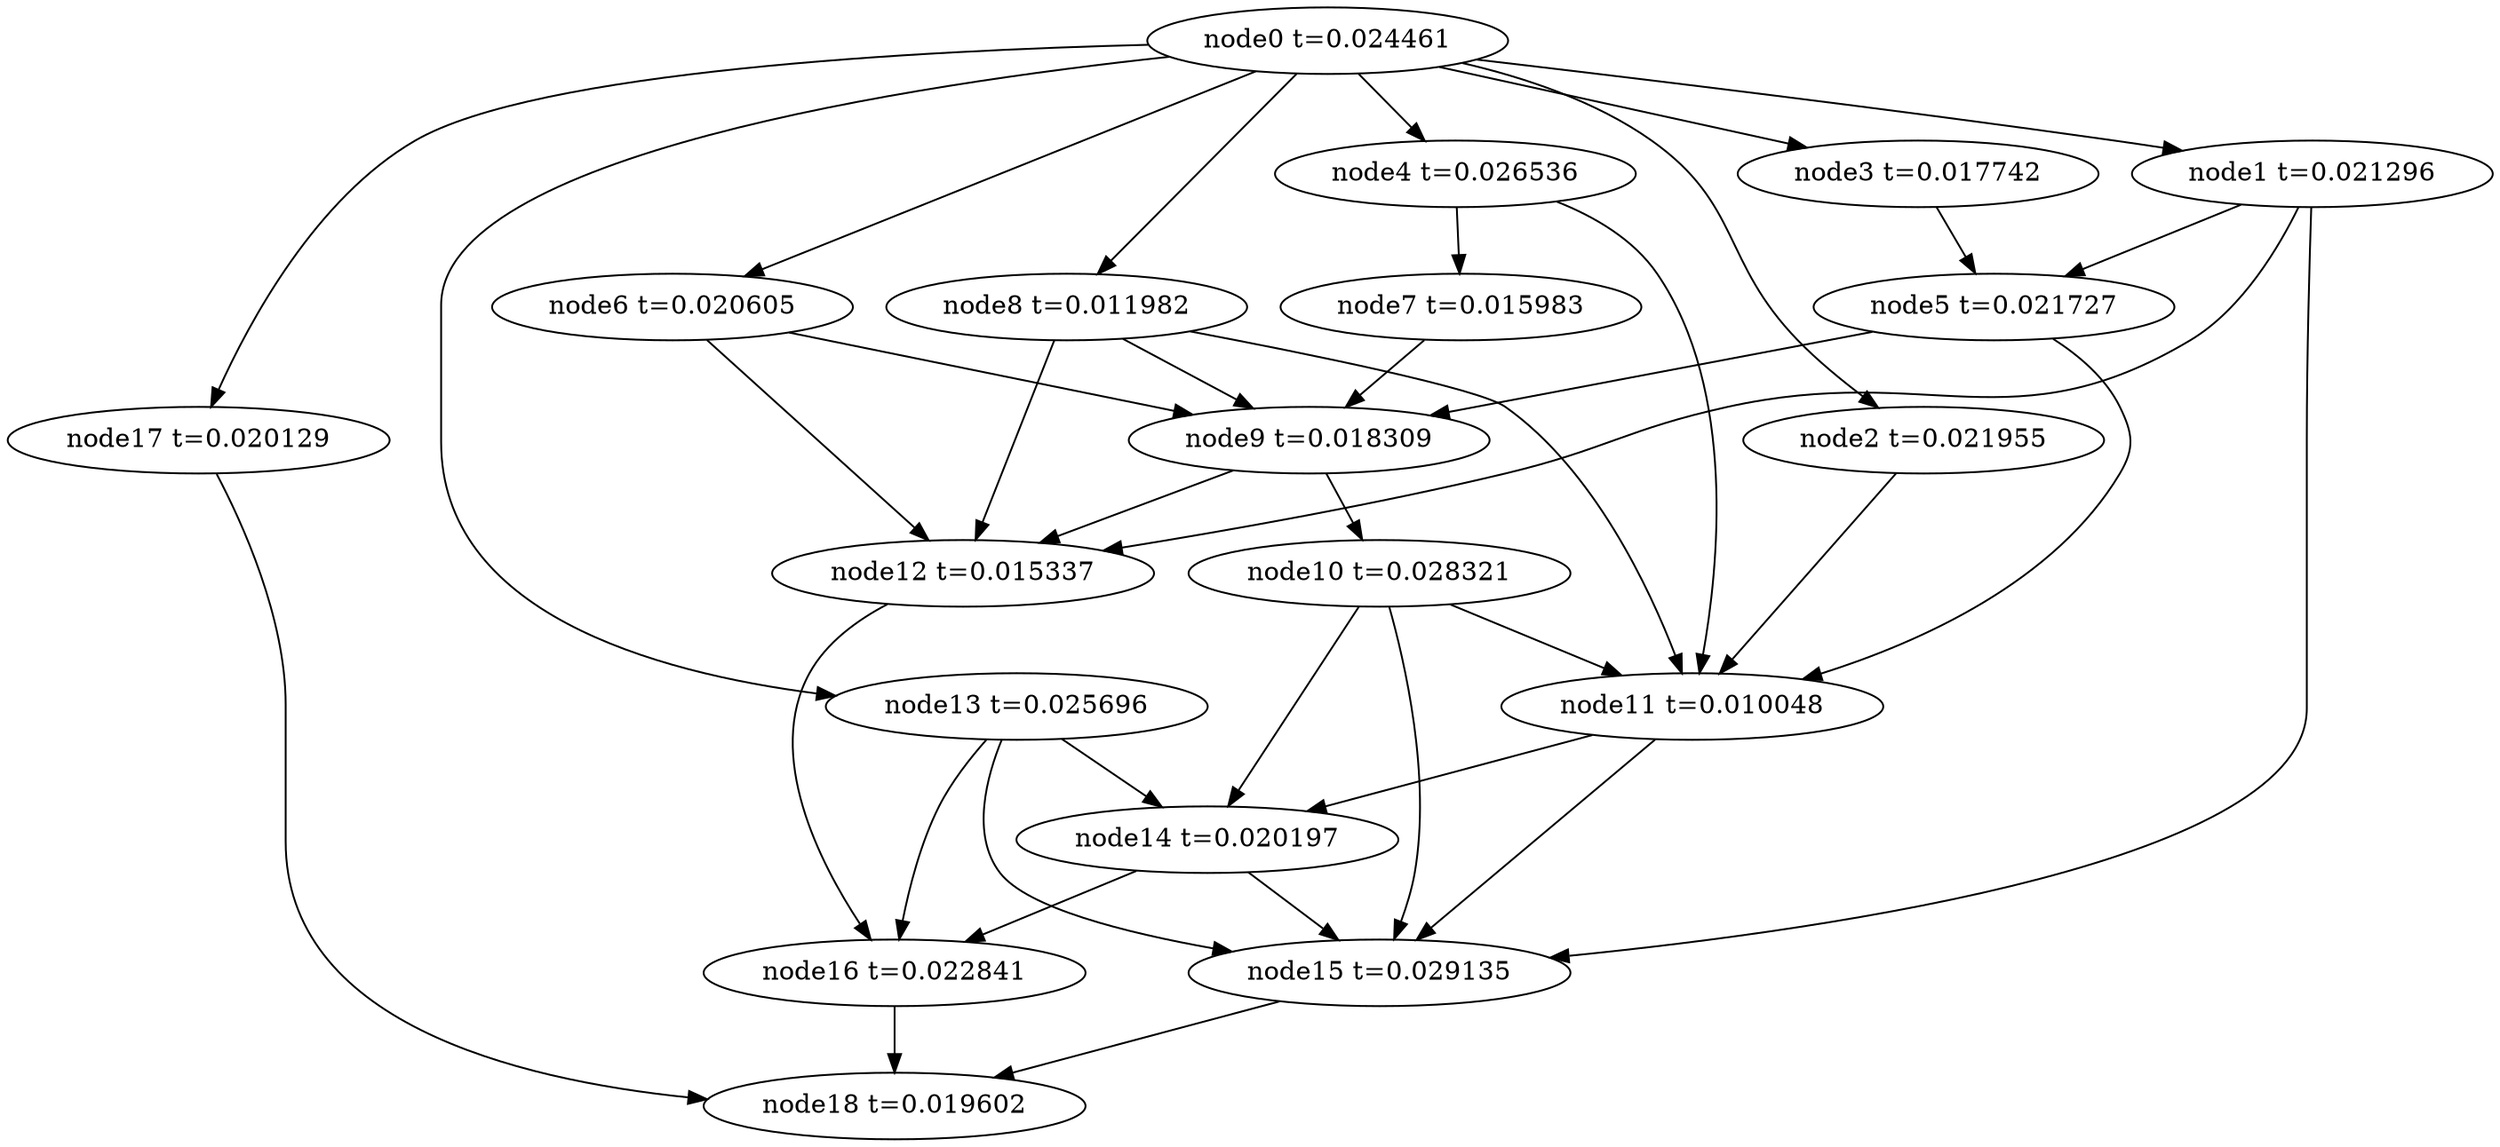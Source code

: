 digraph g{
	node18[label="node18 t=0.019602"]
	node17 -> node18
	node17[label="node17 t=0.020129"];
	node16 -> node18
	node16[label="node16 t=0.022841"];
	node15 -> node18
	node15[label="node15 t=0.029135"];
	node14 -> node16
	node14 -> node15
	node14[label="node14 t=0.020197"];
	node13 -> node16
	node13 -> node15
	node13 -> node14
	node13[label="node13 t=0.025696"];
	node12 -> node16
	node12[label="node12 t=0.015337"];
	node11 -> node15
	node11 -> node14
	node11[label="node11 t=0.010048"];
	node10 -> node15
	node10 -> node14
	node10 -> node11
	node10[label="node10 t=0.028321"];
	node9 -> node12
	node9 -> node10
	node9[label="node9 t=0.018309"];
	node8 -> node12
	node8 -> node11
	node8 -> node9
	node8[label="node8 t=0.011982"];
	node7 -> node9
	node7[label="node7 t=0.015983"];
	node6 -> node12
	node6 -> node9
	node6[label="node6 t=0.020605"];
	node5 -> node11
	node5 -> node9
	node5[label="node5 t=0.021727"];
	node4 -> node11
	node4 -> node7
	node4[label="node4 t=0.026536"];
	node3 -> node5
	node3[label="node3 t=0.017742"];
	node2 -> node11
	node2[label="node2 t=0.021955"];
	node1 -> node15
	node1 -> node12
	node1 -> node5
	node1[label="node1 t=0.021296"];
	node0 -> node17
	node0 -> node13
	node0 -> node8
	node0 -> node6
	node0 -> node4
	node0 -> node3
	node0 -> node2
	node0 -> node1
	node0[label="node0 t=0.024461"];
}

